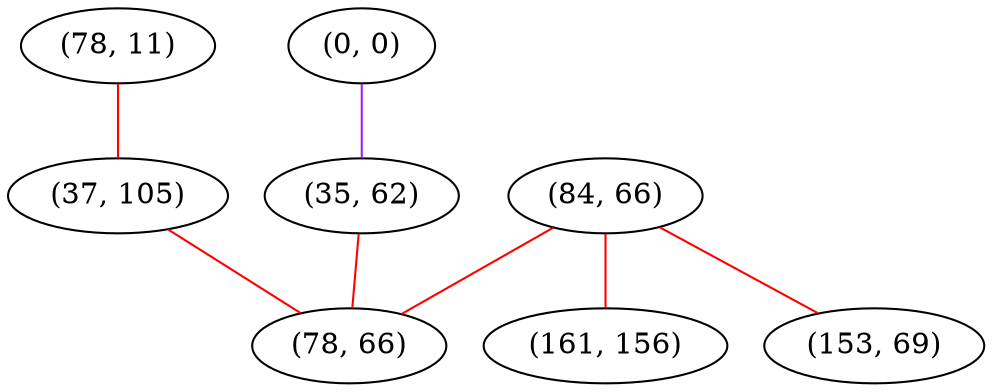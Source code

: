 graph "" {
"(78, 11)";
"(37, 105)";
"(0, 0)";
"(84, 66)";
"(35, 62)";
"(161, 156)";
"(153, 69)";
"(78, 66)";
"(78, 11)" -- "(37, 105)"  [color=red, key=0, weight=1];
"(37, 105)" -- "(78, 66)"  [color=red, key=0, weight=1];
"(0, 0)" -- "(35, 62)"  [color=purple, key=0, weight=4];
"(84, 66)" -- "(153, 69)"  [color=red, key=0, weight=1];
"(84, 66)" -- "(78, 66)"  [color=red, key=0, weight=1];
"(84, 66)" -- "(161, 156)"  [color=red, key=0, weight=1];
"(35, 62)" -- "(78, 66)"  [color=red, key=0, weight=1];
}
